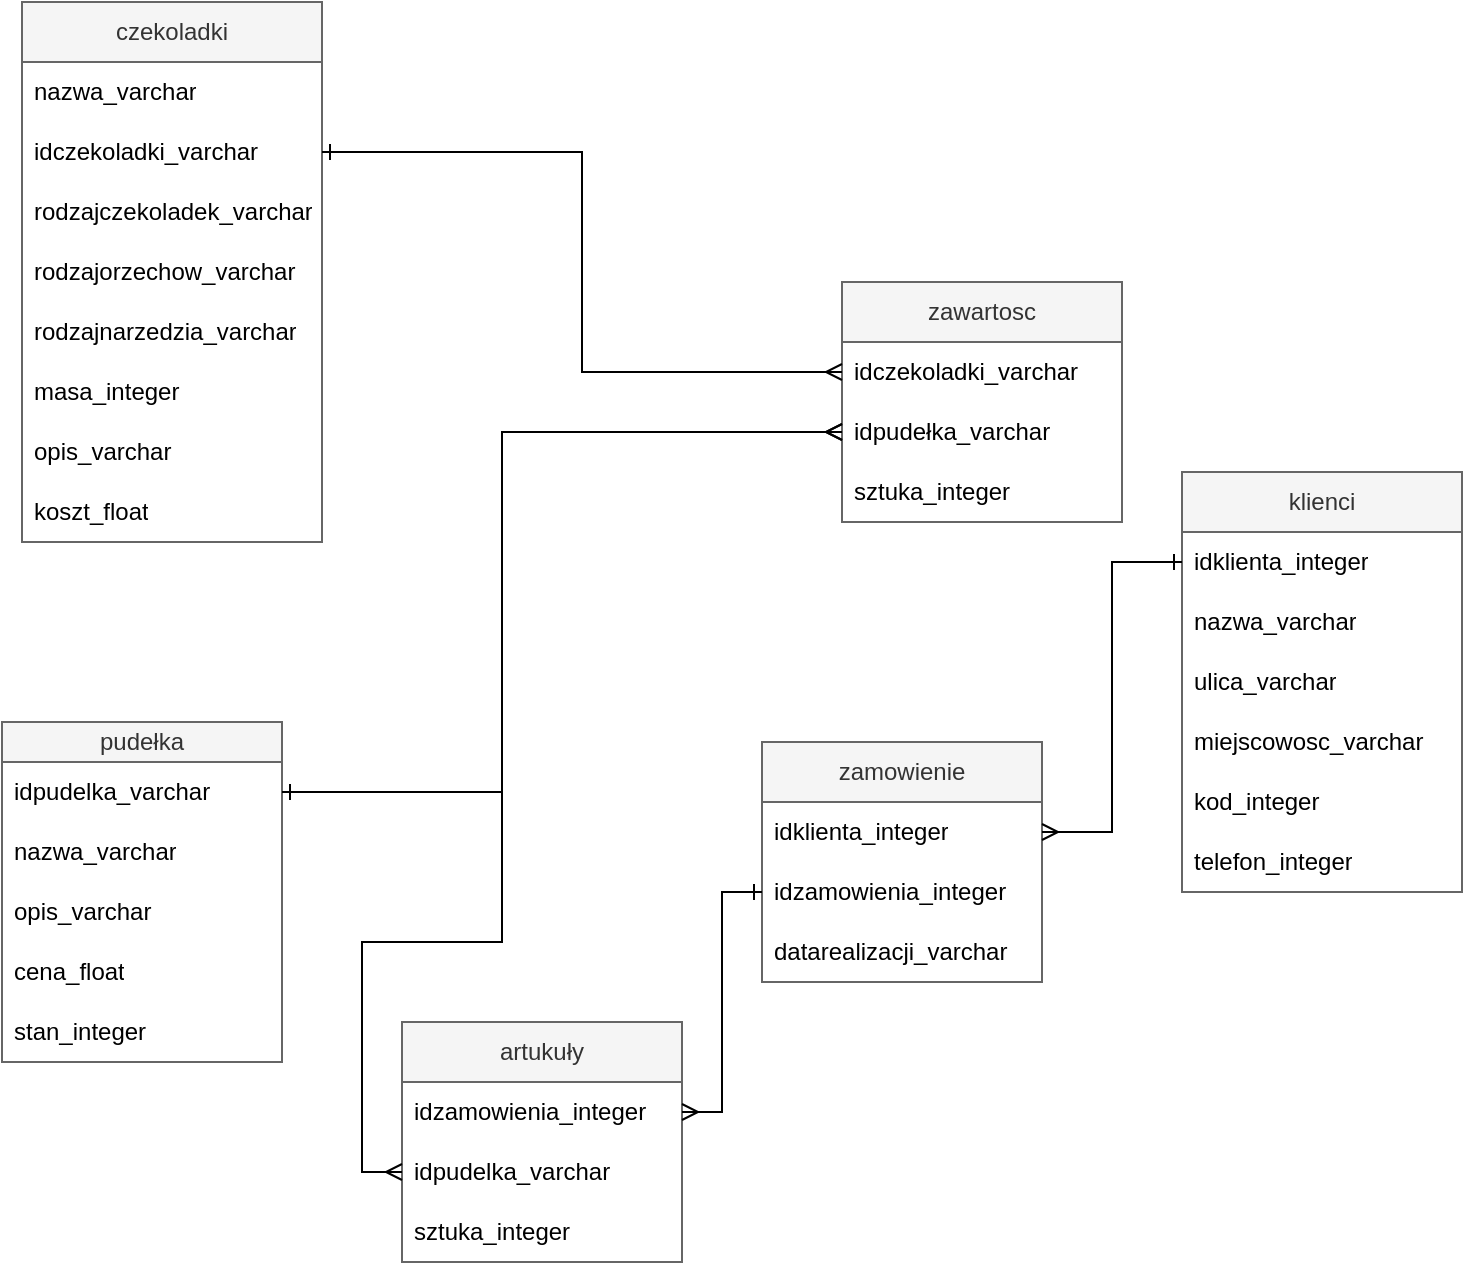<mxfile version="22.0.2" type="device">
  <diagram name="Strona-1" id="nCF8IZoPbtuJxV8Qh1Tw">
    <mxGraphModel dx="1033" dy="801" grid="1" gridSize="10" guides="1" tooltips="1" connect="1" arrows="1" fold="1" page="1" pageScale="1" pageWidth="827" pageHeight="1169" math="0" shadow="0">
      <root>
        <mxCell id="0" />
        <mxCell id="1" parent="0" />
        <mxCell id="RAt9iR9LQrlqbDXwTCnL-63" value="czekoladki" style="swimlane;fontStyle=0;childLayout=stackLayout;horizontal=1;startSize=30;horizontalStack=0;resizeParent=1;resizeParentMax=0;resizeLast=0;collapsible=1;marginBottom=0;whiteSpace=wrap;html=1;fillColor=#f5f5f5;strokeColor=#666666;fontColor=#333333;" parent="1" vertex="1">
          <mxGeometry x="70" y="70" width="150" height="270" as="geometry" />
        </mxCell>
        <mxCell id="RAt9iR9LQrlqbDXwTCnL-65" value="nazwa_varchar" style="text;strokeColor=none;fillColor=none;align=left;verticalAlign=middle;spacingLeft=4;spacingRight=4;overflow=hidden;points=[[0,0.5],[1,0.5]];portConstraint=eastwest;rotatable=0;whiteSpace=wrap;html=1;" parent="RAt9iR9LQrlqbDXwTCnL-63" vertex="1">
          <mxGeometry y="30" width="150" height="30" as="geometry" />
        </mxCell>
        <mxCell id="RAt9iR9LQrlqbDXwTCnL-64" value="idczekoladki_varchar" style="text;strokeColor=none;fillColor=none;align=left;verticalAlign=middle;spacingLeft=4;spacingRight=4;overflow=hidden;points=[[0,0.5],[1,0.5]];portConstraint=eastwest;rotatable=0;whiteSpace=wrap;html=1;" parent="RAt9iR9LQrlqbDXwTCnL-63" vertex="1">
          <mxGeometry y="60" width="150" height="30" as="geometry" />
        </mxCell>
        <object label="rodzajczekoladek_varchar" rodzajczekolady="" id="RAt9iR9LQrlqbDXwTCnL-66">
          <mxCell style="text;strokeColor=none;fillColor=none;align=left;verticalAlign=middle;spacingLeft=4;spacingRight=4;overflow=hidden;points=[[0,0.5],[1,0.5]];portConstraint=eastwest;rotatable=0;whiteSpace=wrap;html=1;" parent="RAt9iR9LQrlqbDXwTCnL-63" vertex="1">
            <mxGeometry y="90" width="150" height="30" as="geometry" />
          </mxCell>
        </object>
        <mxCell id="RAt9iR9LQrlqbDXwTCnL-78" value="rodzajorzechow_varchar" style="text;strokeColor=none;fillColor=none;align=left;verticalAlign=middle;spacingLeft=4;spacingRight=4;overflow=hidden;points=[[0,0.5],[1,0.5]];portConstraint=eastwest;rotatable=0;whiteSpace=wrap;html=1;" parent="RAt9iR9LQrlqbDXwTCnL-63" vertex="1">
          <mxGeometry y="120" width="150" height="30" as="geometry" />
        </mxCell>
        <mxCell id="RAt9iR9LQrlqbDXwTCnL-84" value="rodzajnarzedzia_varchar" style="text;strokeColor=none;fillColor=none;align=left;verticalAlign=middle;spacingLeft=4;spacingRight=4;overflow=hidden;points=[[0,0.5],[1,0.5]];portConstraint=eastwest;rotatable=0;whiteSpace=wrap;html=1;" parent="RAt9iR9LQrlqbDXwTCnL-63" vertex="1">
          <mxGeometry y="150" width="150" height="30" as="geometry" />
        </mxCell>
        <mxCell id="RAt9iR9LQrlqbDXwTCnL-87" value="masa_integer" style="text;strokeColor=none;fillColor=none;align=left;verticalAlign=middle;spacingLeft=4;spacingRight=4;overflow=hidden;points=[[0,0.5],[1,0.5]];portConstraint=eastwest;rotatable=0;whiteSpace=wrap;html=1;" parent="RAt9iR9LQrlqbDXwTCnL-63" vertex="1">
          <mxGeometry y="180" width="150" height="30" as="geometry" />
        </mxCell>
        <mxCell id="RAt9iR9LQrlqbDXwTCnL-85" value="opis_varchar" style="text;strokeColor=none;fillColor=none;align=left;verticalAlign=middle;spacingLeft=4;spacingRight=4;overflow=hidden;points=[[0,0.5],[1,0.5]];portConstraint=eastwest;rotatable=0;whiteSpace=wrap;html=1;" parent="RAt9iR9LQrlqbDXwTCnL-63" vertex="1">
          <mxGeometry y="210" width="150" height="30" as="geometry" />
        </mxCell>
        <mxCell id="RAt9iR9LQrlqbDXwTCnL-86" value="koszt_float" style="text;strokeColor=none;fillColor=none;align=left;verticalAlign=middle;spacingLeft=4;spacingRight=4;overflow=hidden;points=[[0,0.5],[1,0.5]];portConstraint=eastwest;rotatable=0;whiteSpace=wrap;html=1;" parent="RAt9iR9LQrlqbDXwTCnL-63" vertex="1">
          <mxGeometry y="240" width="150" height="30" as="geometry" />
        </mxCell>
        <mxCell id="RAt9iR9LQrlqbDXwTCnL-79" value="zawartosc" style="swimlane;fontStyle=0;childLayout=stackLayout;horizontal=1;startSize=30;horizontalStack=0;resizeParent=1;resizeParentMax=0;resizeLast=0;collapsible=1;marginBottom=0;whiteSpace=wrap;html=1;fillColor=#f5f5f5;strokeColor=#666666;fontColor=#333333;" parent="1" vertex="1">
          <mxGeometry x="480" y="210" width="140" height="120" as="geometry" />
        </mxCell>
        <mxCell id="RAt9iR9LQrlqbDXwTCnL-81" value="idczekoladki_varchar" style="text;strokeColor=none;fillColor=none;align=left;verticalAlign=middle;spacingLeft=4;spacingRight=4;overflow=hidden;points=[[0,0.5],[1,0.5]];portConstraint=eastwest;rotatable=0;whiteSpace=wrap;html=1;" parent="RAt9iR9LQrlqbDXwTCnL-79" vertex="1">
          <mxGeometry y="30" width="140" height="30" as="geometry" />
        </mxCell>
        <mxCell id="RAt9iR9LQrlqbDXwTCnL-80" value="idpudełka_varchar" style="text;strokeColor=none;fillColor=none;align=left;verticalAlign=middle;spacingLeft=4;spacingRight=4;overflow=hidden;points=[[0,0.5],[1,0.5]];portConstraint=eastwest;rotatable=0;whiteSpace=wrap;html=1;" parent="RAt9iR9LQrlqbDXwTCnL-79" vertex="1">
          <mxGeometry y="60" width="140" height="30" as="geometry" />
        </mxCell>
        <mxCell id="RAt9iR9LQrlqbDXwTCnL-82" value="sztuka_integer" style="text;strokeColor=none;fillColor=none;align=left;verticalAlign=middle;spacingLeft=4;spacingRight=4;overflow=hidden;points=[[0,0.5],[1,0.5]];portConstraint=eastwest;rotatable=0;whiteSpace=wrap;html=1;" parent="RAt9iR9LQrlqbDXwTCnL-79" vertex="1">
          <mxGeometry y="90" width="140" height="30" as="geometry" />
        </mxCell>
        <mxCell id="RAt9iR9LQrlqbDXwTCnL-88" value="pudełka" style="swimlane;fontStyle=0;childLayout=stackLayout;horizontal=1;startSize=20;horizontalStack=0;resizeParent=1;resizeParentMax=0;resizeLast=0;collapsible=1;marginBottom=0;whiteSpace=wrap;html=1;fillColor=#f5f5f5;strokeColor=#666666;fontColor=#333333;" parent="1" vertex="1">
          <mxGeometry x="60" y="430" width="140" height="170" as="geometry" />
        </mxCell>
        <mxCell id="RAt9iR9LQrlqbDXwTCnL-89" value="idpudelka_varchar" style="text;strokeColor=none;fillColor=none;align=left;verticalAlign=middle;spacingLeft=4;spacingRight=4;overflow=hidden;points=[[0,0.5],[1,0.5]];portConstraint=eastwest;rotatable=0;whiteSpace=wrap;html=1;" parent="RAt9iR9LQrlqbDXwTCnL-88" vertex="1">
          <mxGeometry y="20" width="140" height="30" as="geometry" />
        </mxCell>
        <mxCell id="RAt9iR9LQrlqbDXwTCnL-90" value="nazwa_varchar" style="text;strokeColor=none;fillColor=none;align=left;verticalAlign=middle;spacingLeft=4;spacingRight=4;overflow=hidden;points=[[0,0.5],[1,0.5]];portConstraint=eastwest;rotatable=0;whiteSpace=wrap;html=1;" parent="RAt9iR9LQrlqbDXwTCnL-88" vertex="1">
          <mxGeometry y="50" width="140" height="30" as="geometry" />
        </mxCell>
        <mxCell id="RAt9iR9LQrlqbDXwTCnL-91" value="opis_varchar" style="text;strokeColor=none;fillColor=none;align=left;verticalAlign=middle;spacingLeft=4;spacingRight=4;overflow=hidden;points=[[0,0.5],[1,0.5]];portConstraint=eastwest;rotatable=0;whiteSpace=wrap;html=1;" parent="RAt9iR9LQrlqbDXwTCnL-88" vertex="1">
          <mxGeometry y="80" width="140" height="30" as="geometry" />
        </mxCell>
        <mxCell id="RAt9iR9LQrlqbDXwTCnL-93" value="cena_float" style="text;strokeColor=none;fillColor=none;align=left;verticalAlign=middle;spacingLeft=4;spacingRight=4;overflow=hidden;points=[[0,0.5],[1,0.5]];portConstraint=eastwest;rotatable=0;whiteSpace=wrap;html=1;" parent="RAt9iR9LQrlqbDXwTCnL-88" vertex="1">
          <mxGeometry y="110" width="140" height="30" as="geometry" />
        </mxCell>
        <mxCell id="RAt9iR9LQrlqbDXwTCnL-92" value="stan_integer" style="text;strokeColor=none;fillColor=none;align=left;verticalAlign=middle;spacingLeft=4;spacingRight=4;overflow=hidden;points=[[0,0.5],[1,0.5]];portConstraint=eastwest;rotatable=0;whiteSpace=wrap;html=1;" parent="RAt9iR9LQrlqbDXwTCnL-88" vertex="1">
          <mxGeometry y="140" width="140" height="30" as="geometry" />
        </mxCell>
        <mxCell id="RAt9iR9LQrlqbDXwTCnL-94" value="klienci" style="swimlane;fontStyle=0;childLayout=stackLayout;horizontal=1;startSize=30;horizontalStack=0;resizeParent=1;resizeParentMax=0;resizeLast=0;collapsible=1;marginBottom=0;whiteSpace=wrap;html=1;fillColor=#f5f5f5;strokeColor=#666666;fontColor=#333333;" parent="1" vertex="1">
          <mxGeometry x="650" y="305" width="140" height="210" as="geometry" />
        </mxCell>
        <mxCell id="RAt9iR9LQrlqbDXwTCnL-95" value="idklienta_integer" style="text;strokeColor=none;fillColor=none;align=left;verticalAlign=middle;spacingLeft=4;spacingRight=4;overflow=hidden;points=[[0,0.5],[1,0.5]];portConstraint=eastwest;rotatable=0;whiteSpace=wrap;html=1;" parent="RAt9iR9LQrlqbDXwTCnL-94" vertex="1">
          <mxGeometry y="30" width="140" height="30" as="geometry" />
        </mxCell>
        <mxCell id="RAt9iR9LQrlqbDXwTCnL-96" value="nazwa_varchar" style="text;strokeColor=none;fillColor=none;align=left;verticalAlign=middle;spacingLeft=4;spacingRight=4;overflow=hidden;points=[[0,0.5],[1,0.5]];portConstraint=eastwest;rotatable=0;whiteSpace=wrap;html=1;" parent="RAt9iR9LQrlqbDXwTCnL-94" vertex="1">
          <mxGeometry y="60" width="140" height="30" as="geometry" />
        </mxCell>
        <mxCell id="RAt9iR9LQrlqbDXwTCnL-97" value="ulica_varchar" style="text;strokeColor=none;fillColor=none;align=left;verticalAlign=middle;spacingLeft=4;spacingRight=4;overflow=hidden;points=[[0,0.5],[1,0.5]];portConstraint=eastwest;rotatable=0;whiteSpace=wrap;html=1;" parent="RAt9iR9LQrlqbDXwTCnL-94" vertex="1">
          <mxGeometry y="90" width="140" height="30" as="geometry" />
        </mxCell>
        <mxCell id="RAt9iR9LQrlqbDXwTCnL-98" value="miejscowosc_varchar" style="text;strokeColor=none;fillColor=none;align=left;verticalAlign=middle;spacingLeft=4;spacingRight=4;overflow=hidden;points=[[0,0.5],[1,0.5]];portConstraint=eastwest;rotatable=0;whiteSpace=wrap;html=1;" parent="RAt9iR9LQrlqbDXwTCnL-94" vertex="1">
          <mxGeometry y="120" width="140" height="30" as="geometry" />
        </mxCell>
        <mxCell id="RAt9iR9LQrlqbDXwTCnL-99" value="kod_integer" style="text;strokeColor=none;fillColor=none;align=left;verticalAlign=middle;spacingLeft=4;spacingRight=4;overflow=hidden;points=[[0,0.5],[1,0.5]];portConstraint=eastwest;rotatable=0;whiteSpace=wrap;html=1;" parent="RAt9iR9LQrlqbDXwTCnL-94" vertex="1">
          <mxGeometry y="150" width="140" height="30" as="geometry" />
        </mxCell>
        <mxCell id="RAt9iR9LQrlqbDXwTCnL-100" value="telefon_integer" style="text;strokeColor=none;fillColor=none;align=left;verticalAlign=middle;spacingLeft=4;spacingRight=4;overflow=hidden;points=[[0,0.5],[1,0.5]];portConstraint=eastwest;rotatable=0;whiteSpace=wrap;html=1;" parent="RAt9iR9LQrlqbDXwTCnL-94" vertex="1">
          <mxGeometry y="180" width="140" height="30" as="geometry" />
        </mxCell>
        <mxCell id="RAt9iR9LQrlqbDXwTCnL-70" value="zamowienie" style="swimlane;fontStyle=0;childLayout=stackLayout;horizontal=1;startSize=30;horizontalStack=0;resizeParent=1;resizeParentMax=0;resizeLast=0;collapsible=1;marginBottom=0;whiteSpace=wrap;html=1;fillColor=#f5f5f5;strokeColor=#666666;fontColor=#333333;" parent="1" vertex="1">
          <mxGeometry x="440" y="440" width="140" height="120" as="geometry" />
        </mxCell>
        <mxCell id="RAt9iR9LQrlqbDXwTCnL-72" value="idklienta_integer" style="text;align=left;verticalAlign=middle;spacingLeft=4;spacingRight=4;overflow=hidden;points=[[0,0.5],[1,0.5]];portConstraint=eastwest;rotatable=0;whiteSpace=wrap;html=1;" parent="RAt9iR9LQrlqbDXwTCnL-70" vertex="1">
          <mxGeometry y="30" width="140" height="30" as="geometry" />
        </mxCell>
        <mxCell id="RAt9iR9LQrlqbDXwTCnL-71" value="idzamowienia_integer" style="text;strokeColor=none;fillColor=none;align=left;verticalAlign=middle;spacingLeft=4;spacingRight=4;overflow=hidden;points=[[0,0.5],[1,0.5]];portConstraint=eastwest;rotatable=0;whiteSpace=wrap;html=1;" parent="RAt9iR9LQrlqbDXwTCnL-70" vertex="1">
          <mxGeometry y="60" width="140" height="30" as="geometry" />
        </mxCell>
        <mxCell id="RAt9iR9LQrlqbDXwTCnL-73" value="datarealizacji_varchar" style="text;strokeColor=none;fillColor=none;align=left;verticalAlign=middle;spacingLeft=4;spacingRight=4;overflow=hidden;points=[[0,0.5],[1,0.5]];portConstraint=eastwest;rotatable=0;whiteSpace=wrap;html=1;" parent="RAt9iR9LQrlqbDXwTCnL-70" vertex="1">
          <mxGeometry y="90" width="140" height="30" as="geometry" />
        </mxCell>
        <mxCell id="WOU27A0QHhoHLup-W6br-1" value="" style="edgeStyle=orthogonalEdgeStyle;rounded=0;orthogonalLoop=1;jettySize=auto;html=1;entryX=1;entryY=0.5;entryDx=0;entryDy=0;endArrow=ERone;endFill=0;startArrow=ERmany;startFill=0;" parent="1" source="RAt9iR9LQrlqbDXwTCnL-80" target="RAt9iR9LQrlqbDXwTCnL-89" edge="1">
          <mxGeometry relative="1" as="geometry">
            <mxPoint x="310" y="530" as="sourcePoint" />
            <Array as="points">
              <mxPoint x="310" y="285" />
              <mxPoint x="310" y="465" />
            </Array>
          </mxGeometry>
        </mxCell>
        <mxCell id="RAt9iR9LQrlqbDXwTCnL-101" value="artukuły" style="swimlane;fontStyle=0;childLayout=stackLayout;horizontal=1;startSize=30;horizontalStack=0;resizeParent=1;resizeParentMax=0;resizeLast=0;collapsible=1;marginBottom=0;whiteSpace=wrap;html=1;fillColor=#f5f5f5;strokeColor=#666666;fontColor=#333333;" parent="1" vertex="1">
          <mxGeometry x="260" y="580" width="140" height="120" as="geometry" />
        </mxCell>
        <mxCell id="RAt9iR9LQrlqbDXwTCnL-102" value="idzamowienia_integer" style="text;strokeColor=none;fillColor=none;align=left;verticalAlign=middle;spacingLeft=4;spacingRight=4;overflow=hidden;points=[[0,0.5],[1,0.5]];portConstraint=eastwest;rotatable=0;whiteSpace=wrap;html=1;" parent="RAt9iR9LQrlqbDXwTCnL-101" vertex="1">
          <mxGeometry y="30" width="140" height="30" as="geometry" />
        </mxCell>
        <mxCell id="RAt9iR9LQrlqbDXwTCnL-103" value="idpudelka_varchar" style="text;strokeColor=none;fillColor=none;align=left;verticalAlign=middle;spacingLeft=4;spacingRight=4;overflow=hidden;points=[[0,0.5],[1,0.5]];portConstraint=eastwest;rotatable=0;whiteSpace=wrap;html=1;" parent="RAt9iR9LQrlqbDXwTCnL-101" vertex="1">
          <mxGeometry y="60" width="140" height="30" as="geometry" />
        </mxCell>
        <mxCell id="RAt9iR9LQrlqbDXwTCnL-104" value="sztuka_integer" style="text;strokeColor=none;fillColor=none;align=left;verticalAlign=middle;spacingLeft=4;spacingRight=4;overflow=hidden;points=[[0,0.5],[1,0.5]];portConstraint=eastwest;rotatable=0;whiteSpace=wrap;html=1;" parent="RAt9iR9LQrlqbDXwTCnL-101" vertex="1">
          <mxGeometry y="90" width="140" height="30" as="geometry" />
        </mxCell>
        <mxCell id="WOU27A0QHhoHLup-W6br-2" style="edgeStyle=orthogonalEdgeStyle;rounded=0;orthogonalLoop=1;jettySize=auto;html=1;exitX=0;exitY=0.5;exitDx=0;exitDy=0;entryX=0;entryY=0.5;entryDx=0;entryDy=0;startArrow=ERmany;startFill=0;endArrow=ERmany;endFill=0;" parent="1" source="RAt9iR9LQrlqbDXwTCnL-80" target="RAt9iR9LQrlqbDXwTCnL-103" edge="1">
          <mxGeometry relative="1" as="geometry">
            <mxPoint x="300" y="570" as="targetPoint" />
            <Array as="points">
              <mxPoint x="310" y="285" />
              <mxPoint x="310" y="540" />
              <mxPoint x="240" y="540" />
              <mxPoint x="240" y="655" />
            </Array>
          </mxGeometry>
        </mxCell>
        <mxCell id="WOU27A0QHhoHLup-W6br-3" style="edgeStyle=orthogonalEdgeStyle;rounded=0;orthogonalLoop=1;jettySize=auto;html=1;endArrow=ERone;endFill=0;startArrow=ERmany;startFill=0;" parent="1" source="RAt9iR9LQrlqbDXwTCnL-81" target="RAt9iR9LQrlqbDXwTCnL-64" edge="1">
          <mxGeometry relative="1" as="geometry" />
        </mxCell>
        <mxCell id="WOU27A0QHhoHLup-W6br-4" style="edgeStyle=orthogonalEdgeStyle;rounded=0;orthogonalLoop=1;jettySize=auto;html=1;startArrow=ERmany;startFill=0;endArrow=ERone;endFill=0;" parent="1" source="RAt9iR9LQrlqbDXwTCnL-102" target="RAt9iR9LQrlqbDXwTCnL-71" edge="1">
          <mxGeometry relative="1" as="geometry" />
        </mxCell>
        <mxCell id="WOU27A0QHhoHLup-W6br-5" style="edgeStyle=orthogonalEdgeStyle;rounded=0;orthogonalLoop=1;jettySize=auto;html=1;entryX=0;entryY=0.5;entryDx=0;entryDy=0;startArrow=ERmany;startFill=0;endArrow=ERone;endFill=0;" parent="1" source="RAt9iR9LQrlqbDXwTCnL-72" target="RAt9iR9LQrlqbDXwTCnL-95" edge="1">
          <mxGeometry relative="1" as="geometry" />
        </mxCell>
      </root>
    </mxGraphModel>
  </diagram>
</mxfile>
